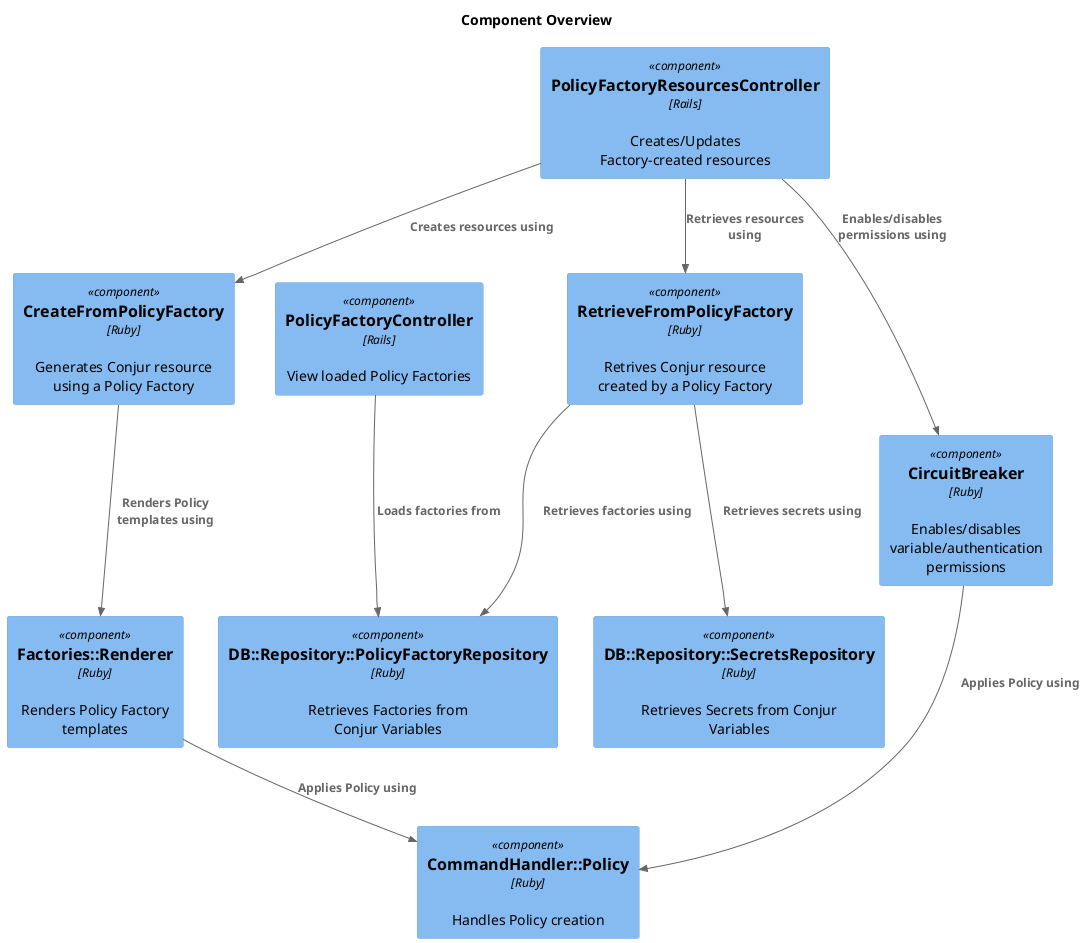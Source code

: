 @startuml component-architecture

title Component Overview

!include <C4/C4_Component>

Component(factory_controller, "PolicyFactoryController", "Rails", "View loaded Policy Factories")
Component(factory_resources_controller, "PolicyFactoryResourcesController", "Rails", "Creates/Updates Factory-created resources")

Component(factory_repository, "DB::Repository::PolicyFactoryRepository", "Ruby", "Retrieves Factories from Conjur Variables")
Component(secrets_repository, "DB::Repository::SecretsRepository", "Ruby", "Retrieves Secrets from Conjur Variables")

Component(renderer, "Factories::Renderer", "Ruby", "Renders Policy Factory templates")
Component(policy_handler, "CommandHandler::Policy", "Ruby", "Handles Policy creation")

Component(create, "CreateFromPolicyFactory", "Ruby", "Generates Conjur resource using a Policy Factory")
Component(view, "RetrieveFromPolicyFactory", "Ruby", "Retrives Conjur resource created by a Policy Factory")
Component(circuit_breaker, "CircuitBreaker", "Ruby", "Enables/disables variable/authentication permissions")

Rel(factory_resources_controller, view, "Retrieves resources using")
Rel(view, secrets_repository, "Retrieves secrets using")
Rel(view, factory_repository, "Retrieves factories using")
Rel(factory_controller, factory_repository, "Loads factories from")
Rel(factory_resources_controller, create, "Creates resources using")
Rel(circuit_breaker, policy_handler, "Applies Policy using")

Rel(factory_resources_controller, circuit_breaker, "Enables/disables permissions using")
Rel(create, renderer, "Renders Policy templates using")
Rel(renderer, policy_handler, "Applies Policy using")
@enduml
